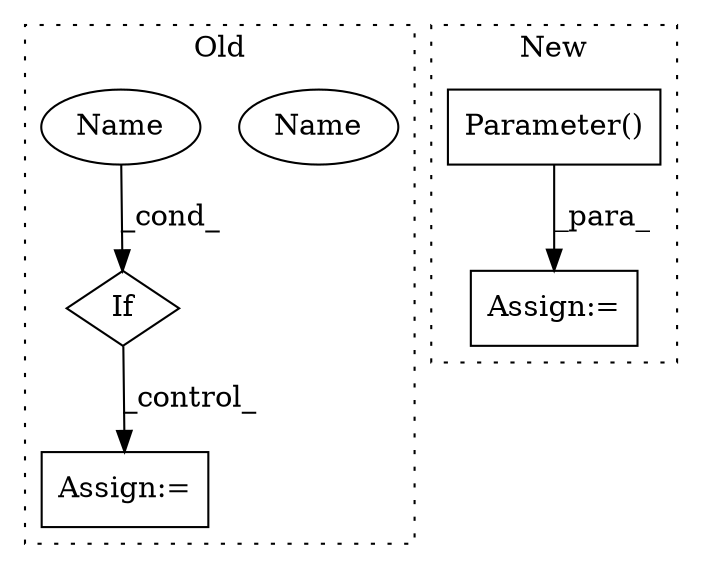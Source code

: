 digraph G {
subgraph cluster0 {
1 [label="If" a="96" s="7419" l="3" shape="diamond"];
3 [label="Assign:=" a="68" s="7463" l="3" shape="box"];
5 [label="Name" a="87" s="7422" l="16" shape="ellipse"];
6 [label="Name" a="87" s="7422" l="16" shape="ellipse"];
label = "Old";
style="dotted";
}
subgraph cluster1 {
2 [label="Parameter()" a="75" s="8317,8367" l="13,1" shape="box"];
4 [label="Assign:=" a="68" s="8314" l="3" shape="box"];
label = "New";
style="dotted";
}
1 -> 3 [label="_control_"];
2 -> 4 [label="_para_"];
6 -> 1 [label="_cond_"];
}